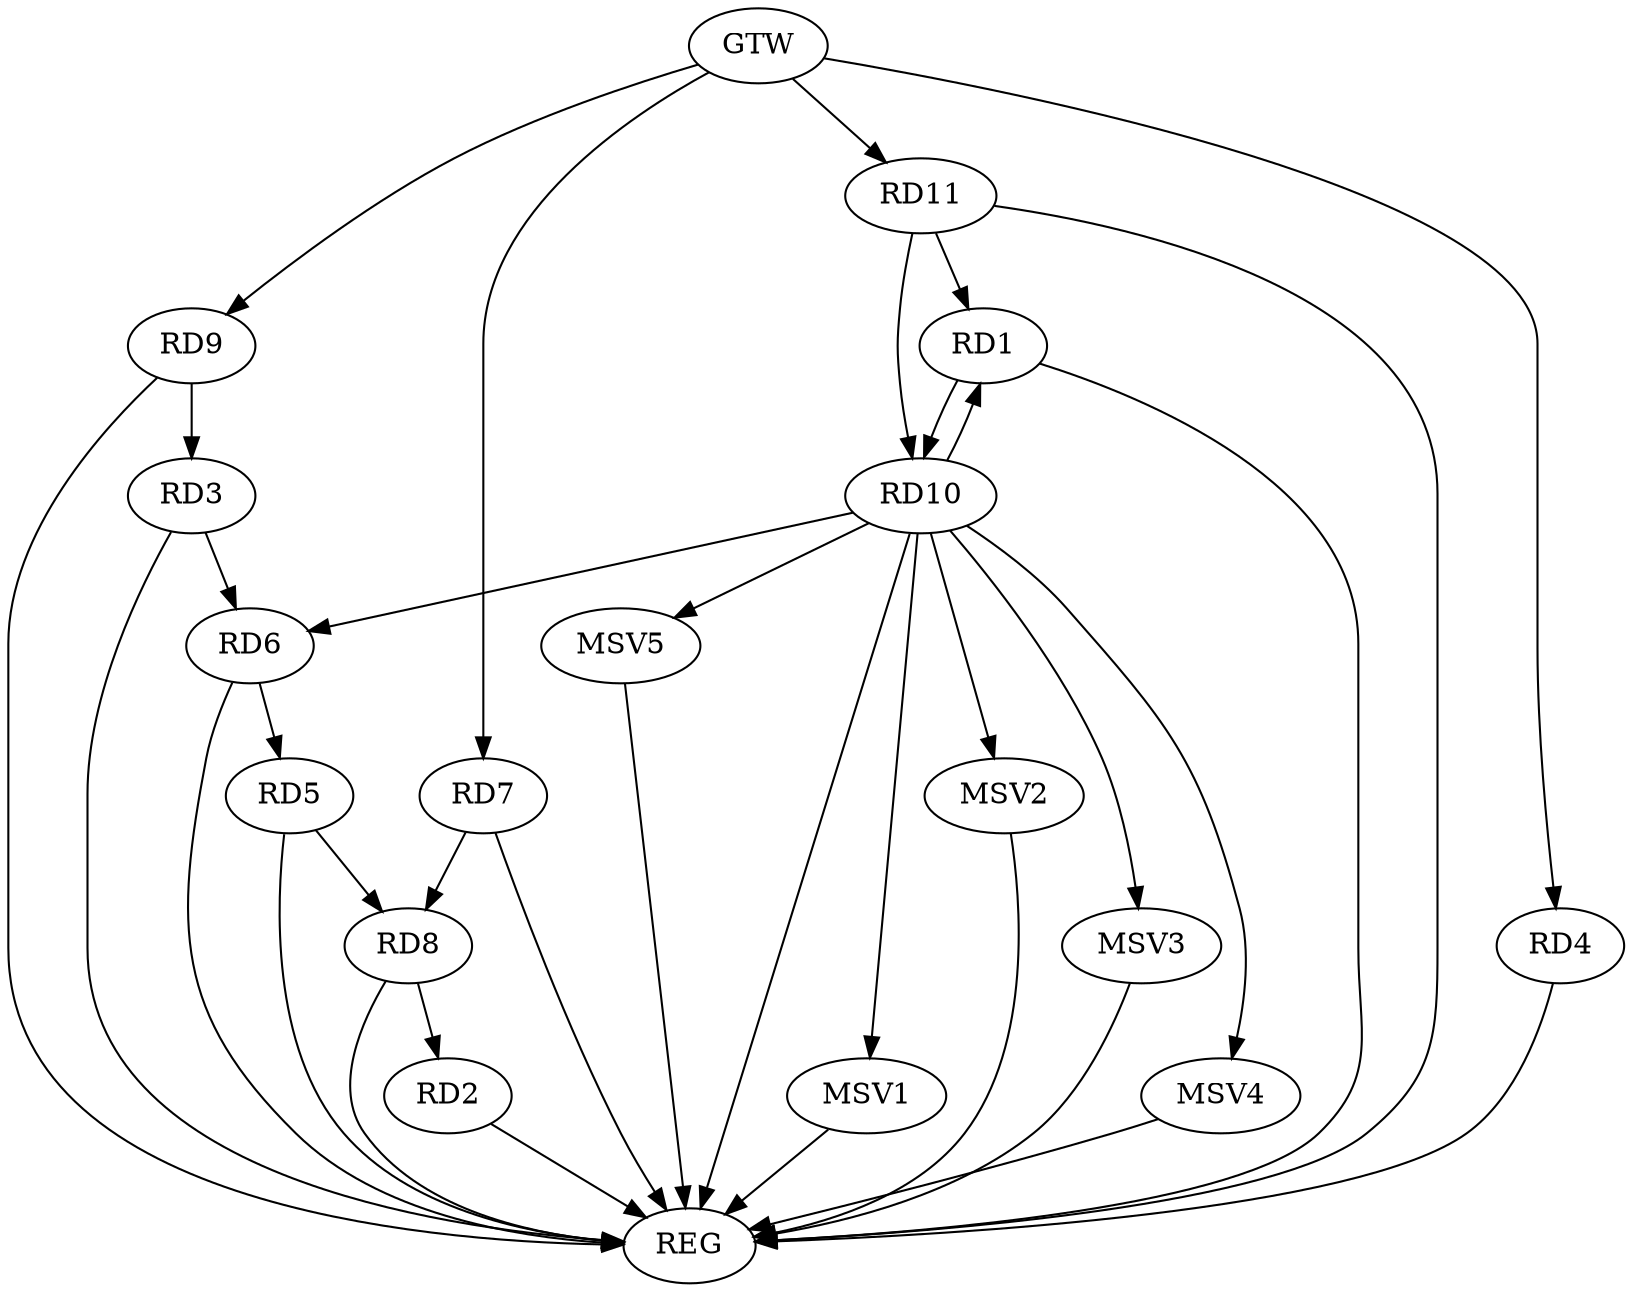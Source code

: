 strict digraph G {
  RD1 [ label="RD1" ];
  RD2 [ label="RD2" ];
  RD3 [ label="RD3" ];
  RD4 [ label="RD4" ];
  RD5 [ label="RD5" ];
  RD6 [ label="RD6" ];
  RD7 [ label="RD7" ];
  RD8 [ label="RD8" ];
  RD9 [ label="RD9" ];
  RD10 [ label="RD10" ];
  RD11 [ label="RD11" ];
  GTW [ label="GTW" ];
  REG [ label="REG" ];
  MSV1 [ label="MSV1" ];
  MSV2 [ label="MSV2" ];
  MSV3 [ label="MSV3" ];
  MSV4 [ label="MSV4" ];
  MSV5 [ label="MSV5" ];
  RD1 -> RD10;
  RD10 -> RD1;
  RD11 -> RD1;
  RD8 -> RD2;
  RD3 -> RD6;
  RD9 -> RD3;
  RD6 -> RD5;
  RD5 -> RD8;
  RD10 -> RD6;
  RD7 -> RD8;
  RD11 -> RD10;
  GTW -> RD4;
  GTW -> RD7;
  GTW -> RD9;
  GTW -> RD11;
  RD1 -> REG;
  RD2 -> REG;
  RD3 -> REG;
  RD4 -> REG;
  RD5 -> REG;
  RD6 -> REG;
  RD7 -> REG;
  RD8 -> REG;
  RD9 -> REG;
  RD10 -> REG;
  RD11 -> REG;
  RD10 -> MSV1;
  MSV1 -> REG;
  RD10 -> MSV2;
  RD10 -> MSV3;
  MSV2 -> REG;
  MSV3 -> REG;
  RD10 -> MSV4;
  MSV4 -> REG;
  RD10 -> MSV5;
  MSV5 -> REG;
}

